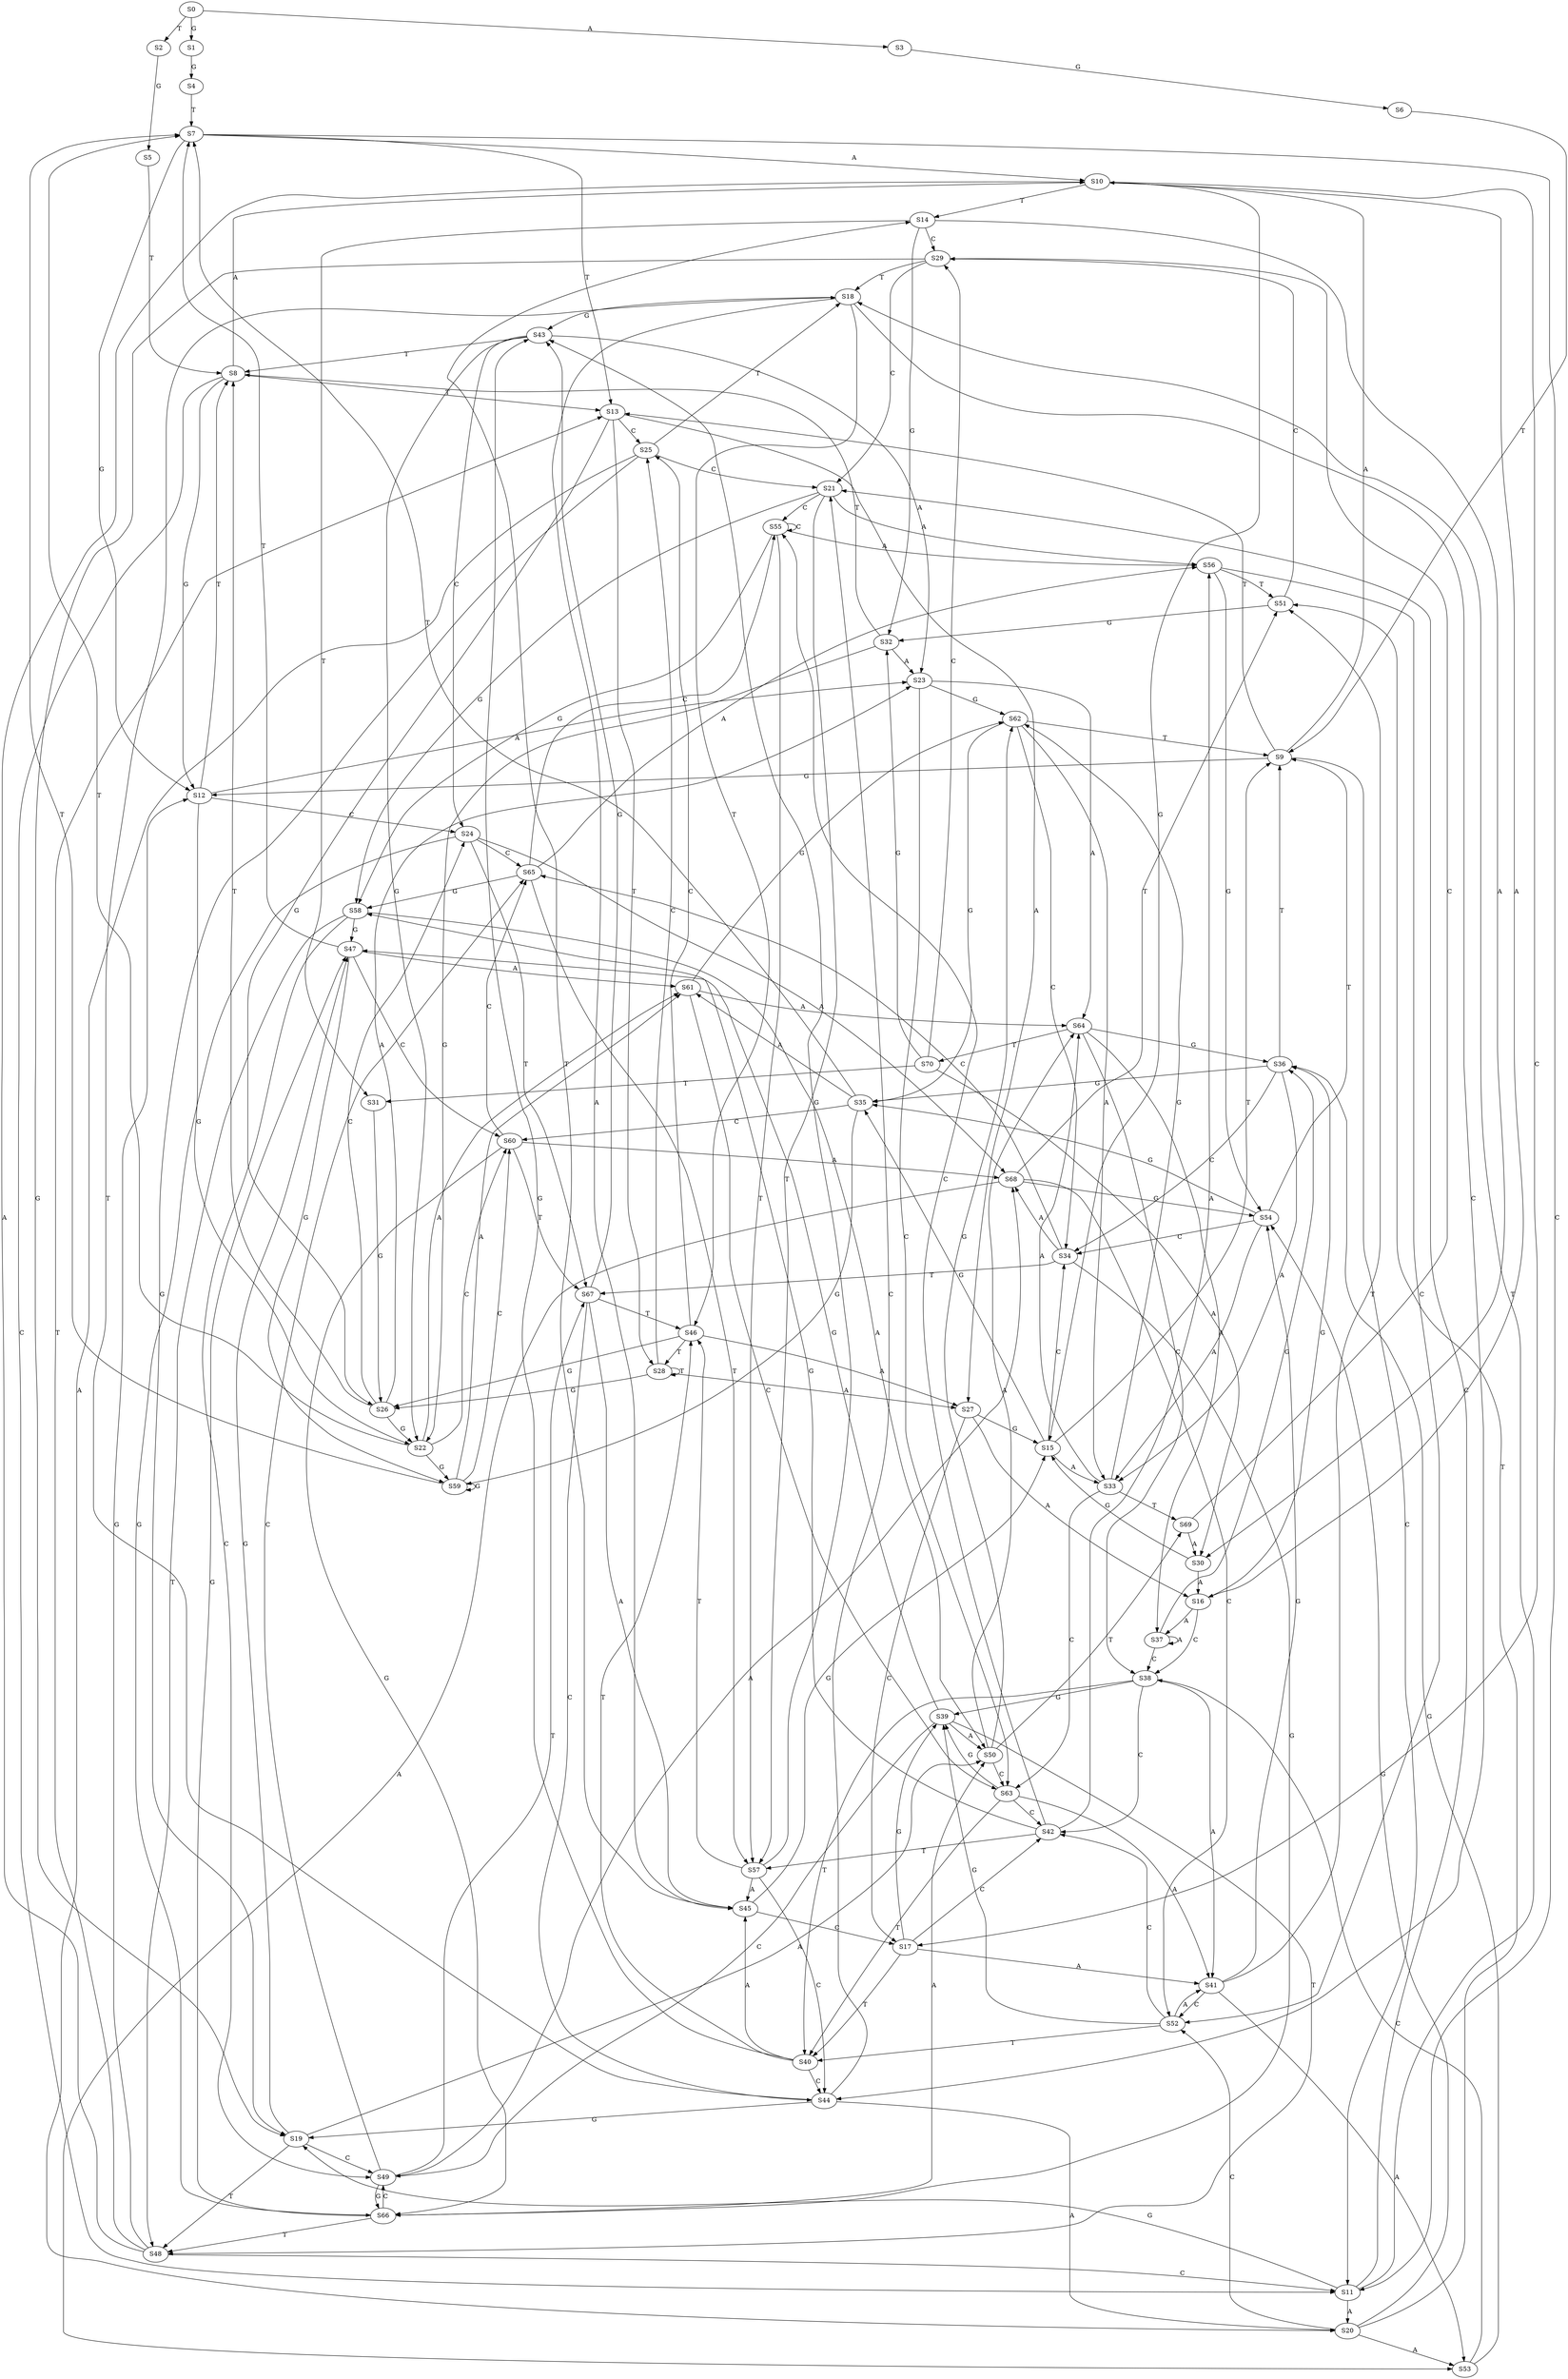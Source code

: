 strict digraph  {
	S0 -> S1 [ label = G ];
	S0 -> S2 [ label = T ];
	S0 -> S3 [ label = A ];
	S1 -> S4 [ label = G ];
	S2 -> S5 [ label = G ];
	S3 -> S6 [ label = G ];
	S4 -> S7 [ label = T ];
	S5 -> S8 [ label = T ];
	S6 -> S9 [ label = T ];
	S7 -> S10 [ label = A ];
	S7 -> S11 [ label = C ];
	S7 -> S12 [ label = G ];
	S7 -> S13 [ label = T ];
	S8 -> S11 [ label = C ];
	S8 -> S13 [ label = T ];
	S8 -> S12 [ label = G ];
	S8 -> S10 [ label = A ];
	S9 -> S10 [ label = A ];
	S9 -> S11 [ label = C ];
	S9 -> S12 [ label = G ];
	S9 -> S13 [ label = T ];
	S10 -> S14 [ label = T ];
	S10 -> S15 [ label = G ];
	S10 -> S16 [ label = A ];
	S10 -> S17 [ label = C ];
	S11 -> S18 [ label = T ];
	S11 -> S19 [ label = G ];
	S11 -> S20 [ label = A ];
	S11 -> S21 [ label = C ];
	S12 -> S8 [ label = T ];
	S12 -> S22 [ label = G ];
	S12 -> S23 [ label = A ];
	S12 -> S24 [ label = C ];
	S13 -> S25 [ label = C ];
	S13 -> S26 [ label = G ];
	S13 -> S27 [ label = A ];
	S13 -> S28 [ label = T ];
	S14 -> S29 [ label = C ];
	S14 -> S30 [ label = A ];
	S14 -> S31 [ label = T ];
	S14 -> S32 [ label = G ];
	S15 -> S9 [ label = T ];
	S15 -> S33 [ label = A ];
	S15 -> S34 [ label = C ];
	S15 -> S35 [ label = G ];
	S16 -> S36 [ label = G ];
	S16 -> S37 [ label = A ];
	S16 -> S38 [ label = C ];
	S17 -> S39 [ label = G ];
	S17 -> S40 [ label = T ];
	S17 -> S41 [ label = A ];
	S17 -> S42 [ label = C ];
	S18 -> S43 [ label = G ];
	S18 -> S44 [ label = C ];
	S18 -> S45 [ label = A ];
	S18 -> S46 [ label = T ];
	S19 -> S47 [ label = G ];
	S19 -> S48 [ label = T ];
	S19 -> S49 [ label = C ];
	S19 -> S50 [ label = A ];
	S20 -> S51 [ label = T ];
	S20 -> S52 [ label = C ];
	S20 -> S53 [ label = A ];
	S20 -> S54 [ label = G ];
	S21 -> S55 [ label = C ];
	S21 -> S56 [ label = A ];
	S21 -> S57 [ label = T ];
	S21 -> S58 [ label = G ];
	S22 -> S59 [ label = G ];
	S22 -> S60 [ label = C ];
	S22 -> S61 [ label = A ];
	S22 -> S7 [ label = T ];
	S23 -> S62 [ label = G ];
	S23 -> S63 [ label = C ];
	S23 -> S64 [ label = A ];
	S24 -> S65 [ label = C ];
	S24 -> S66 [ label = G ];
	S24 -> S67 [ label = T ];
	S24 -> S68 [ label = A ];
	S25 -> S20 [ label = A ];
	S25 -> S21 [ label = C ];
	S25 -> S19 [ label = G ];
	S25 -> S18 [ label = T ];
	S26 -> S22 [ label = G ];
	S26 -> S24 [ label = C ];
	S26 -> S8 [ label = T ];
	S26 -> S23 [ label = A ];
	S27 -> S17 [ label = C ];
	S27 -> S15 [ label = G ];
	S27 -> S16 [ label = A ];
	S28 -> S26 [ label = G ];
	S28 -> S28 [ label = T ];
	S28 -> S25 [ label = C ];
	S28 -> S27 [ label = A ];
	S29 -> S21 [ label = C ];
	S29 -> S19 [ label = G ];
	S29 -> S18 [ label = T ];
	S30 -> S15 [ label = G ];
	S30 -> S16 [ label = A ];
	S31 -> S26 [ label = G ];
	S32 -> S22 [ label = G ];
	S32 -> S23 [ label = A ];
	S32 -> S8 [ label = T ];
	S33 -> S64 [ label = A ];
	S33 -> S63 [ label = C ];
	S33 -> S69 [ label = T ];
	S33 -> S62 [ label = G ];
	S34 -> S65 [ label = C ];
	S34 -> S68 [ label = A ];
	S34 -> S66 [ label = G ];
	S34 -> S67 [ label = T ];
	S35 -> S61 [ label = A ];
	S35 -> S59 [ label = G ];
	S35 -> S7 [ label = T ];
	S35 -> S60 [ label = C ];
	S36 -> S9 [ label = T ];
	S36 -> S33 [ label = A ];
	S36 -> S34 [ label = C ];
	S36 -> S35 [ label = G ];
	S37 -> S36 [ label = G ];
	S37 -> S38 [ label = C ];
	S37 -> S37 [ label = A ];
	S38 -> S41 [ label = A ];
	S38 -> S42 [ label = C ];
	S38 -> S39 [ label = G ];
	S38 -> S40 [ label = T ];
	S39 -> S47 [ label = G ];
	S39 -> S50 [ label = A ];
	S39 -> S48 [ label = T ];
	S39 -> S49 [ label = C ];
	S40 -> S45 [ label = A ];
	S40 -> S44 [ label = C ];
	S40 -> S46 [ label = T ];
	S40 -> S43 [ label = G ];
	S41 -> S54 [ label = G ];
	S41 -> S52 [ label = C ];
	S41 -> S53 [ label = A ];
	S41 -> S51 [ label = T ];
	S42 -> S55 [ label = C ];
	S42 -> S56 [ label = A ];
	S42 -> S57 [ label = T ];
	S42 -> S58 [ label = G ];
	S43 -> S23 [ label = A ];
	S43 -> S24 [ label = C ];
	S43 -> S22 [ label = G ];
	S43 -> S8 [ label = T ];
	S44 -> S18 [ label = T ];
	S44 -> S19 [ label = G ];
	S44 -> S21 [ label = C ];
	S44 -> S20 [ label = A ];
	S45 -> S15 [ label = G ];
	S45 -> S14 [ label = T ];
	S45 -> S17 [ label = C ];
	S46 -> S25 [ label = C ];
	S46 -> S28 [ label = T ];
	S46 -> S26 [ label = G ];
	S46 -> S27 [ label = A ];
	S47 -> S61 [ label = A ];
	S47 -> S59 [ label = G ];
	S47 -> S60 [ label = C ];
	S47 -> S7 [ label = T ];
	S48 -> S11 [ label = C ];
	S48 -> S10 [ label = A ];
	S48 -> S12 [ label = G ];
	S48 -> S13 [ label = T ];
	S49 -> S66 [ label = G ];
	S49 -> S67 [ label = T ];
	S49 -> S65 [ label = C ];
	S49 -> S68 [ label = A ];
	S50 -> S64 [ label = A ];
	S50 -> S63 [ label = C ];
	S50 -> S62 [ label = G ];
	S50 -> S69 [ label = T ];
	S51 -> S29 [ label = C ];
	S51 -> S32 [ label = G ];
	S52 -> S40 [ label = T ];
	S52 -> S39 [ label = G ];
	S52 -> S41 [ label = A ];
	S52 -> S42 [ label = C ];
	S53 -> S36 [ label = G ];
	S53 -> S38 [ label = C ];
	S54 -> S35 [ label = G ];
	S54 -> S9 [ label = T ];
	S54 -> S33 [ label = A ];
	S54 -> S34 [ label = C ];
	S55 -> S58 [ label = G ];
	S55 -> S55 [ label = C ];
	S55 -> S56 [ label = A ];
	S55 -> S57 [ label = T ];
	S56 -> S54 [ label = G ];
	S56 -> S51 [ label = T ];
	S56 -> S52 [ label = C ];
	S57 -> S43 [ label = G ];
	S57 -> S44 [ label = C ];
	S57 -> S46 [ label = T ];
	S57 -> S45 [ label = A ];
	S58 -> S50 [ label = A ];
	S58 -> S47 [ label = G ];
	S58 -> S48 [ label = T ];
	S58 -> S49 [ label = C ];
	S59 -> S7 [ label = T ];
	S59 -> S60 [ label = C ];
	S59 -> S59 [ label = G ];
	S59 -> S61 [ label = A ];
	S60 -> S67 [ label = T ];
	S60 -> S65 [ label = C ];
	S60 -> S68 [ label = A ];
	S60 -> S66 [ label = G ];
	S61 -> S64 [ label = A ];
	S61 -> S62 [ label = G ];
	S61 -> S63 [ label = C ];
	S62 -> S9 [ label = T ];
	S62 -> S35 [ label = G ];
	S62 -> S33 [ label = A ];
	S62 -> S34 [ label = C ];
	S63 -> S40 [ label = T ];
	S63 -> S39 [ label = G ];
	S63 -> S42 [ label = C ];
	S63 -> S41 [ label = A ];
	S64 -> S70 [ label = T ];
	S64 -> S38 [ label = C ];
	S64 -> S37 [ label = A ];
	S64 -> S36 [ label = G ];
	S65 -> S58 [ label = G ];
	S65 -> S56 [ label = A ];
	S65 -> S57 [ label = T ];
	S65 -> S55 [ label = C ];
	S66 -> S47 [ label = G ];
	S66 -> S50 [ label = A ];
	S66 -> S48 [ label = T ];
	S66 -> S49 [ label = C ];
	S67 -> S45 [ label = A ];
	S67 -> S44 [ label = C ];
	S67 -> S46 [ label = T ];
	S67 -> S43 [ label = G ];
	S68 -> S54 [ label = G ];
	S68 -> S52 [ label = C ];
	S68 -> S53 [ label = A ];
	S68 -> S51 [ label = T ];
	S69 -> S30 [ label = A ];
	S69 -> S29 [ label = C ];
	S70 -> S30 [ label = A ];
	S70 -> S29 [ label = C ];
	S70 -> S32 [ label = G ];
	S70 -> S31 [ label = T ];
}
